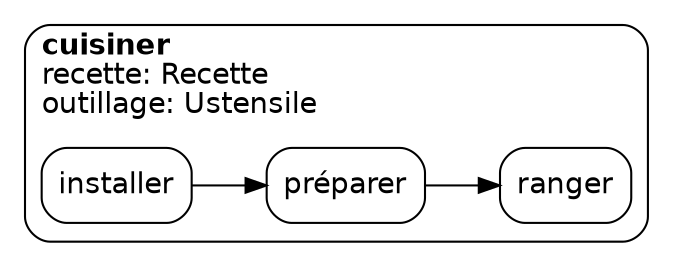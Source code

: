 digraph{
    rankdir= LR
    dpi = 100
    fontname=Helvetica
    node [fontname=Helvetica shape=Mrecord]
    edge [fontname=Helvetica]

    subgraph cluster_cuisiner {
        label=<<b>cuisiner</b><BR ALIGN="LEFT"/>recette: Recette<BR ALIGN="LEFT"/>outillage: Ustensile>
        labeljust=l
        shape=Mrecord
        style=rounded

        reunir [label=<installer>]
        prepar [label=<préparer>]
        ranger [label=<ranger>]
        reunir -> prepar -> ranger
    }
}
